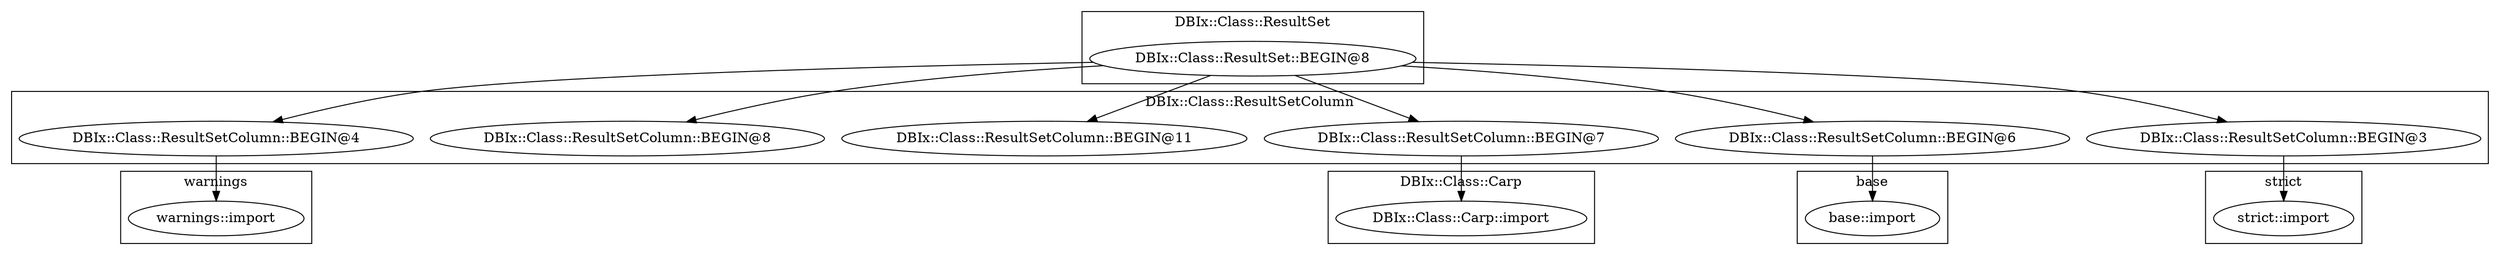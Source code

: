 digraph {
graph [overlap=false]
subgraph cluster_warnings {
	label="warnings";
	"warnings::import";
}
subgraph cluster_base {
	label="base";
	"base::import";
}
subgraph cluster_strict {
	label="strict";
	"strict::import";
}
subgraph cluster_DBIx_Class_Carp {
	label="DBIx::Class::Carp";
	"DBIx::Class::Carp::import";
}
subgraph cluster_DBIx_Class_ResultSet {
	label="DBIx::Class::ResultSet";
	"DBIx::Class::ResultSet::BEGIN@8";
}
subgraph cluster_DBIx_Class_ResultSetColumn {
	label="DBIx::Class::ResultSetColumn";
	"DBIx::Class::ResultSetColumn::BEGIN@4";
	"DBIx::Class::ResultSetColumn::BEGIN@7";
	"DBIx::Class::ResultSetColumn::BEGIN@6";
	"DBIx::Class::ResultSetColumn::BEGIN@11";
	"DBIx::Class::ResultSetColumn::BEGIN@8";
	"DBIx::Class::ResultSetColumn::BEGIN@3";
}
"DBIx::Class::ResultSet::BEGIN@8" -> "DBIx::Class::ResultSetColumn::BEGIN@6";
"DBIx::Class::ResultSet::BEGIN@8" -> "DBIx::Class::ResultSetColumn::BEGIN@4";
"DBIx::Class::ResultSet::BEGIN@8" -> "DBIx::Class::ResultSetColumn::BEGIN@8";
"DBIx::Class::ResultSetColumn::BEGIN@7" -> "DBIx::Class::Carp::import";
"DBIx::Class::ResultSetColumn::BEGIN@6" -> "base::import";
"DBIx::Class::ResultSet::BEGIN@8" -> "DBIx::Class::ResultSetColumn::BEGIN@3";
"DBIx::Class::ResultSet::BEGIN@8" -> "DBIx::Class::ResultSetColumn::BEGIN@7";
"DBIx::Class::ResultSetColumn::BEGIN@4" -> "warnings::import";
"DBIx::Class::ResultSet::BEGIN@8" -> "DBIx::Class::ResultSetColumn::BEGIN@11";
"DBIx::Class::ResultSetColumn::BEGIN@3" -> "strict::import";
}
